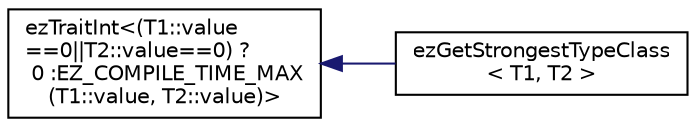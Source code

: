 digraph "Graphical Class Hierarchy"
{
 // LATEX_PDF_SIZE
  edge [fontname="Helvetica",fontsize="10",labelfontname="Helvetica",labelfontsize="10"];
  node [fontname="Helvetica",fontsize="10",shape=record];
  rankdir="LR";
  Node0 [label="ezTraitInt\<(T1::value\l==0\|\|T2::value==0) ?\l 0 :EZ_COMPILE_TIME_MAX\l(T1::value, T2::value)\>",height=0.2,width=0.4,color="black", fillcolor="white", style="filled",URL="$d6/d09/structez_trait_int.htm",tooltip=" "];
  Node0 -> Node1 [dir="back",color="midnightblue",fontsize="10",style="solid",fontname="Helvetica"];
  Node1 [label="ezGetStrongestTypeClass\l\< T1, T2 \>",height=0.2,width=0.4,color="black", fillcolor="white", style="filled",URL="$d6/dd0/structez_get_strongest_type_class.htm",tooltip=" "];
}
